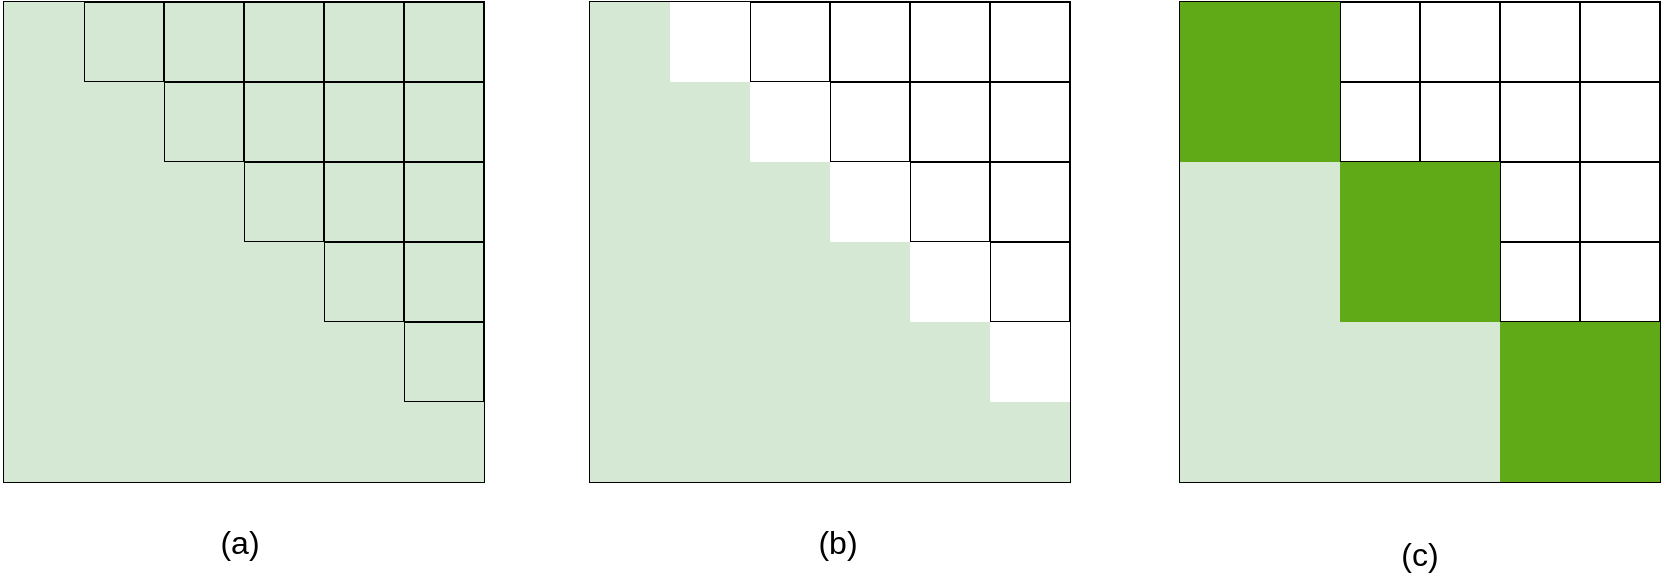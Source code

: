 <mxfile version="13.9.9" type="github">
  <diagram id="-t5gSUGXyMBBV60mOKTL" name="Page-1">
    <mxGraphModel dx="946" dy="557" grid="0" gridSize="10" guides="1" tooltips="1" connect="1" arrows="1" fold="1" page="0" pageScale="1" pageWidth="827" pageHeight="1169" math="0" shadow="0">
      <root>
        <mxCell id="0" />
        <mxCell id="1" parent="0" />
        <mxCell id="J4JmWMsf1rsz2gFimmaW-352" value="" style="shape=table;html=1;whiteSpace=wrap;startSize=0;container=1;collapsible=0;childLayout=tableLayout;perimeterSpacing=3;" parent="1" vertex="1">
          <mxGeometry x="719" y="38" width="240" height="240" as="geometry" />
        </mxCell>
        <mxCell id="J4JmWMsf1rsz2gFimmaW-353" value="" style="shape=partialRectangle;html=1;whiteSpace=wrap;collapsible=0;dropTarget=0;pointerEvents=0;fillColor=none;top=0;left=0;bottom=0;right=0;points=[[0,0.5],[1,0.5]];portConstraint=eastwest;perimeterSpacing=3;" parent="J4JmWMsf1rsz2gFimmaW-352" vertex="1">
          <mxGeometry width="240" height="40" as="geometry" />
        </mxCell>
        <mxCell id="J4JmWMsf1rsz2gFimmaW-354" value="" style="shape=partialRectangle;html=1;whiteSpace=wrap;connectable=0;overflow=hidden;fillColor=#60a917;top=0;left=0;bottom=0;right=0;strokeWidth=1;perimeterSpacing=3;labelBackgroundColor=#ffffff;fontColor=#ffffff;" parent="J4JmWMsf1rsz2gFimmaW-353" vertex="1">
          <mxGeometry width="40" height="40" as="geometry" />
        </mxCell>
        <mxCell id="J4JmWMsf1rsz2gFimmaW-355" value="" style="shape=partialRectangle;html=1;whiteSpace=wrap;connectable=0;overflow=hidden;fillColor=#60a917;top=0;left=0;bottom=0;right=0;strokeWidth=1;perimeterSpacing=3;labelBackgroundColor=#ffffff;fontColor=#ffffff;" parent="J4JmWMsf1rsz2gFimmaW-353" vertex="1">
          <mxGeometry x="40" width="40" height="40" as="geometry" />
        </mxCell>
        <mxCell id="J4JmWMsf1rsz2gFimmaW-356" value="" style="shape=partialRectangle;html=1;whiteSpace=wrap;connectable=0;overflow=hidden;fillColor=none;top=0;left=0;bottom=0;right=0;perimeterSpacing=3;" parent="J4JmWMsf1rsz2gFimmaW-353" vertex="1">
          <mxGeometry x="80" width="40" height="40" as="geometry" />
        </mxCell>
        <mxCell id="J4JmWMsf1rsz2gFimmaW-357" value="" style="shape=partialRectangle;html=1;whiteSpace=wrap;connectable=0;overflow=hidden;fillColor=none;top=0;left=0;bottom=0;right=0;perimeterSpacing=3;" parent="J4JmWMsf1rsz2gFimmaW-353" vertex="1">
          <mxGeometry x="120" width="40" height="40" as="geometry" />
        </mxCell>
        <mxCell id="J4JmWMsf1rsz2gFimmaW-358" value="" style="shape=partialRectangle;html=1;whiteSpace=wrap;connectable=0;overflow=hidden;fillColor=none;top=0;left=0;bottom=0;right=0;perimeterSpacing=3;" parent="J4JmWMsf1rsz2gFimmaW-353" vertex="1">
          <mxGeometry x="160" width="40" height="40" as="geometry" />
        </mxCell>
        <mxCell id="J4JmWMsf1rsz2gFimmaW-359" value="" style="shape=partialRectangle;html=1;whiteSpace=wrap;connectable=0;overflow=hidden;fillColor=none;top=0;left=0;bottom=0;right=0;perimeterSpacing=3;" parent="J4JmWMsf1rsz2gFimmaW-353" vertex="1">
          <mxGeometry x="200" width="40" height="40" as="geometry" />
        </mxCell>
        <mxCell id="J4JmWMsf1rsz2gFimmaW-360" value="" style="shape=partialRectangle;html=1;whiteSpace=wrap;collapsible=0;dropTarget=0;pointerEvents=0;fillColor=none;top=0;left=0;bottom=0;right=0;points=[[0,0.5],[1,0.5]];portConstraint=eastwest;perimeterSpacing=3;" parent="J4JmWMsf1rsz2gFimmaW-352" vertex="1">
          <mxGeometry y="40" width="240" height="40" as="geometry" />
        </mxCell>
        <mxCell id="J4JmWMsf1rsz2gFimmaW-361" value="" style="shape=partialRectangle;html=1;whiteSpace=wrap;connectable=0;overflow=hidden;fillColor=#60a917;top=0;left=0;bottom=0;right=0;strokeWidth=1;perimeterSpacing=3;labelBackgroundColor=#ffffff;fontColor=#ffffff;" parent="J4JmWMsf1rsz2gFimmaW-360" vertex="1">
          <mxGeometry width="40" height="40" as="geometry" />
        </mxCell>
        <mxCell id="J4JmWMsf1rsz2gFimmaW-362" value="" style="shape=partialRectangle;html=1;whiteSpace=wrap;connectable=0;overflow=hidden;fillColor=#60a917;top=0;left=0;bottom=0;right=0;strokeWidth=1;perimeterSpacing=3;labelBackgroundColor=#ffffff;fontColor=#ffffff;" parent="J4JmWMsf1rsz2gFimmaW-360" vertex="1">
          <mxGeometry x="40" width="40" height="40" as="geometry" />
        </mxCell>
        <mxCell id="J4JmWMsf1rsz2gFimmaW-363" value="" style="shape=partialRectangle;html=1;whiteSpace=wrap;connectable=0;overflow=hidden;fillColor=none;top=0;left=0;bottom=0;right=0;perimeterSpacing=3;" parent="J4JmWMsf1rsz2gFimmaW-360" vertex="1">
          <mxGeometry x="80" width="40" height="40" as="geometry" />
        </mxCell>
        <mxCell id="J4JmWMsf1rsz2gFimmaW-364" value="" style="shape=partialRectangle;html=1;whiteSpace=wrap;connectable=0;overflow=hidden;fillColor=none;top=0;left=0;bottom=0;right=0;perimeterSpacing=3;" parent="J4JmWMsf1rsz2gFimmaW-360" vertex="1">
          <mxGeometry x="120" width="40" height="40" as="geometry" />
        </mxCell>
        <mxCell id="J4JmWMsf1rsz2gFimmaW-365" value="" style="shape=partialRectangle;html=1;whiteSpace=wrap;connectable=0;overflow=hidden;fillColor=none;top=0;left=0;bottom=0;right=0;perimeterSpacing=3;" parent="J4JmWMsf1rsz2gFimmaW-360" vertex="1">
          <mxGeometry x="160" width="40" height="40" as="geometry" />
        </mxCell>
        <mxCell id="J4JmWMsf1rsz2gFimmaW-366" value="" style="shape=partialRectangle;html=1;whiteSpace=wrap;connectable=0;overflow=hidden;fillColor=none;top=0;left=0;bottom=0;right=0;perimeterSpacing=3;" parent="J4JmWMsf1rsz2gFimmaW-360" vertex="1">
          <mxGeometry x="200" width="40" height="40" as="geometry" />
        </mxCell>
        <mxCell id="J4JmWMsf1rsz2gFimmaW-367" value="" style="shape=partialRectangle;html=1;whiteSpace=wrap;collapsible=0;dropTarget=0;pointerEvents=0;fillColor=none;top=0;left=0;bottom=0;right=0;points=[[0,0.5],[1,0.5]];portConstraint=eastwest;perimeterSpacing=3;" parent="J4JmWMsf1rsz2gFimmaW-352" vertex="1">
          <mxGeometry y="80" width="240" height="40" as="geometry" />
        </mxCell>
        <mxCell id="J4JmWMsf1rsz2gFimmaW-368" value="" style="shape=partialRectangle;html=1;whiteSpace=wrap;connectable=0;overflow=hidden;fillColor=#d5e8d4;top=0;left=0;bottom=0;right=0;perimeterSpacing=3;" parent="J4JmWMsf1rsz2gFimmaW-367" vertex="1">
          <mxGeometry width="40" height="40" as="geometry" />
        </mxCell>
        <mxCell id="J4JmWMsf1rsz2gFimmaW-369" value="" style="shape=partialRectangle;html=1;whiteSpace=wrap;connectable=0;overflow=hidden;fillColor=#d5e8d4;top=0;left=0;bottom=0;right=0;perimeterSpacing=3;" parent="J4JmWMsf1rsz2gFimmaW-367" vertex="1">
          <mxGeometry x="40" width="40" height="40" as="geometry" />
        </mxCell>
        <mxCell id="J4JmWMsf1rsz2gFimmaW-370" value="" style="shape=partialRectangle;html=1;whiteSpace=wrap;connectable=0;overflow=hidden;fillColor=#60a917;top=0;left=0;bottom=0;right=0;fontColor=#ffffff;perimeterSpacing=3;" parent="J4JmWMsf1rsz2gFimmaW-367" vertex="1">
          <mxGeometry x="80" width="40" height="40" as="geometry" />
        </mxCell>
        <mxCell id="J4JmWMsf1rsz2gFimmaW-371" value="" style="shape=partialRectangle;html=1;whiteSpace=wrap;connectable=0;overflow=hidden;fillColor=#60a917;top=0;left=0;bottom=0;right=0;fontColor=#ffffff;perimeterSpacing=3;" parent="J4JmWMsf1rsz2gFimmaW-367" vertex="1">
          <mxGeometry x="120" width="40" height="40" as="geometry" />
        </mxCell>
        <mxCell id="J4JmWMsf1rsz2gFimmaW-372" value="" style="shape=partialRectangle;html=1;whiteSpace=wrap;connectable=0;overflow=hidden;fillColor=none;top=0;left=0;bottom=0;right=0;perimeterSpacing=3;" parent="J4JmWMsf1rsz2gFimmaW-367" vertex="1">
          <mxGeometry x="160" width="40" height="40" as="geometry" />
        </mxCell>
        <mxCell id="J4JmWMsf1rsz2gFimmaW-373" value="" style="shape=partialRectangle;html=1;whiteSpace=wrap;connectable=0;overflow=hidden;fillColor=none;top=0;left=0;bottom=0;right=0;perimeterSpacing=3;" parent="J4JmWMsf1rsz2gFimmaW-367" vertex="1">
          <mxGeometry x="200" width="40" height="40" as="geometry" />
        </mxCell>
        <mxCell id="J4JmWMsf1rsz2gFimmaW-374" value="" style="shape=partialRectangle;html=1;whiteSpace=wrap;collapsible=0;dropTarget=0;pointerEvents=0;fillColor=none;top=0;left=0;bottom=0;right=0;points=[[0,0.5],[1,0.5]];portConstraint=eastwest;perimeterSpacing=3;" parent="J4JmWMsf1rsz2gFimmaW-352" vertex="1">
          <mxGeometry y="120" width="240" height="40" as="geometry" />
        </mxCell>
        <mxCell id="J4JmWMsf1rsz2gFimmaW-375" value="" style="shape=partialRectangle;html=1;whiteSpace=wrap;connectable=0;overflow=hidden;fillColor=#d5e8d4;top=0;left=0;bottom=0;right=0;perimeterSpacing=3;" parent="J4JmWMsf1rsz2gFimmaW-374" vertex="1">
          <mxGeometry width="40" height="40" as="geometry" />
        </mxCell>
        <mxCell id="J4JmWMsf1rsz2gFimmaW-376" value="" style="shape=partialRectangle;html=1;whiteSpace=wrap;connectable=0;overflow=hidden;fillColor=#d5e8d4;top=0;left=0;bottom=0;right=0;perimeterSpacing=3;" parent="J4JmWMsf1rsz2gFimmaW-374" vertex="1">
          <mxGeometry x="40" width="40" height="40" as="geometry" />
        </mxCell>
        <mxCell id="J4JmWMsf1rsz2gFimmaW-377" value="" style="shape=partialRectangle;html=1;whiteSpace=wrap;connectable=0;overflow=hidden;fillColor=#60a917;top=0;left=0;bottom=0;right=0;fontColor=#ffffff;perimeterSpacing=3;" parent="J4JmWMsf1rsz2gFimmaW-374" vertex="1">
          <mxGeometry x="80" width="40" height="40" as="geometry" />
        </mxCell>
        <mxCell id="J4JmWMsf1rsz2gFimmaW-378" value="" style="shape=partialRectangle;html=1;whiteSpace=wrap;connectable=0;overflow=hidden;fillColor=#60a917;top=0;left=0;bottom=0;right=0;fontColor=#ffffff;perimeterSpacing=3;" parent="J4JmWMsf1rsz2gFimmaW-374" vertex="1">
          <mxGeometry x="120" width="40" height="40" as="geometry" />
        </mxCell>
        <mxCell id="J4JmWMsf1rsz2gFimmaW-379" value="" style="shape=partialRectangle;html=1;whiteSpace=wrap;connectable=0;overflow=hidden;fillColor=none;top=0;left=0;bottom=0;right=0;perimeterSpacing=3;" parent="J4JmWMsf1rsz2gFimmaW-374" vertex="1">
          <mxGeometry x="160" width="40" height="40" as="geometry" />
        </mxCell>
        <mxCell id="J4JmWMsf1rsz2gFimmaW-380" value="" style="shape=partialRectangle;html=1;whiteSpace=wrap;connectable=0;overflow=hidden;fillColor=none;top=0;left=0;bottom=0;right=0;perimeterSpacing=3;" parent="J4JmWMsf1rsz2gFimmaW-374" vertex="1">
          <mxGeometry x="200" width="40" height="40" as="geometry" />
        </mxCell>
        <mxCell id="J4JmWMsf1rsz2gFimmaW-381" value="" style="shape=partialRectangle;html=1;whiteSpace=wrap;collapsible=0;dropTarget=0;pointerEvents=0;fillColor=none;top=0;left=0;bottom=0;right=0;points=[[0,0.5],[1,0.5]];portConstraint=eastwest;perimeterSpacing=3;" parent="J4JmWMsf1rsz2gFimmaW-352" vertex="1">
          <mxGeometry y="160" width="240" height="40" as="geometry" />
        </mxCell>
        <mxCell id="J4JmWMsf1rsz2gFimmaW-382" value="" style="shape=partialRectangle;html=1;whiteSpace=wrap;connectable=0;overflow=hidden;fillColor=#d5e8d4;top=0;left=0;bottom=0;right=0;perimeterSpacing=3;" parent="J4JmWMsf1rsz2gFimmaW-381" vertex="1">
          <mxGeometry width="40" height="40" as="geometry" />
        </mxCell>
        <mxCell id="J4JmWMsf1rsz2gFimmaW-383" value="" style="shape=partialRectangle;html=1;whiteSpace=wrap;connectable=0;overflow=hidden;fillColor=#d5e8d4;top=0;left=0;bottom=0;right=0;perimeterSpacing=3;" parent="J4JmWMsf1rsz2gFimmaW-381" vertex="1">
          <mxGeometry x="40" width="40" height="40" as="geometry" />
        </mxCell>
        <mxCell id="J4JmWMsf1rsz2gFimmaW-384" value="" style="shape=partialRectangle;html=1;whiteSpace=wrap;connectable=0;overflow=hidden;fillColor=#d5e8d4;top=0;left=0;bottom=0;right=0;perimeterSpacing=3;" parent="J4JmWMsf1rsz2gFimmaW-381" vertex="1">
          <mxGeometry x="80" width="40" height="40" as="geometry" />
        </mxCell>
        <mxCell id="J4JmWMsf1rsz2gFimmaW-385" value="" style="shape=partialRectangle;html=1;whiteSpace=wrap;connectable=0;overflow=hidden;fillColor=#d5e8d4;top=0;left=0;bottom=0;right=0;perimeterSpacing=3;" parent="J4JmWMsf1rsz2gFimmaW-381" vertex="1">
          <mxGeometry x="120" width="40" height="40" as="geometry" />
        </mxCell>
        <mxCell id="J4JmWMsf1rsz2gFimmaW-386" value="" style="shape=partialRectangle;html=1;whiteSpace=wrap;connectable=0;overflow=hidden;fillColor=#60a917;top=0;left=0;bottom=0;right=0;fontColor=#ffffff;perimeterSpacing=3;" parent="J4JmWMsf1rsz2gFimmaW-381" vertex="1">
          <mxGeometry x="160" width="40" height="40" as="geometry" />
        </mxCell>
        <mxCell id="J4JmWMsf1rsz2gFimmaW-387" value="" style="shape=partialRectangle;html=1;whiteSpace=wrap;connectable=0;overflow=hidden;fillColor=#60a917;top=0;left=0;bottom=0;right=0;fontColor=#ffffff;perimeterSpacing=3;" parent="J4JmWMsf1rsz2gFimmaW-381" vertex="1">
          <mxGeometry x="200" width="40" height="40" as="geometry" />
        </mxCell>
        <mxCell id="J4JmWMsf1rsz2gFimmaW-388" value="" style="shape=partialRectangle;html=1;whiteSpace=wrap;collapsible=0;dropTarget=0;pointerEvents=0;fillColor=none;top=0;left=0;bottom=0;right=0;points=[[0,0.5],[1,0.5]];portConstraint=eastwest;perimeterSpacing=3;" parent="J4JmWMsf1rsz2gFimmaW-352" vertex="1">
          <mxGeometry y="200" width="240" height="40" as="geometry" />
        </mxCell>
        <mxCell id="J4JmWMsf1rsz2gFimmaW-389" value="" style="shape=partialRectangle;html=1;whiteSpace=wrap;connectable=0;overflow=hidden;fillColor=#d5e8d4;top=0;left=0;bottom=0;right=0;perimeterSpacing=3;" parent="J4JmWMsf1rsz2gFimmaW-388" vertex="1">
          <mxGeometry width="40" height="40" as="geometry" />
        </mxCell>
        <mxCell id="J4JmWMsf1rsz2gFimmaW-390" value="" style="shape=partialRectangle;html=1;whiteSpace=wrap;connectable=0;overflow=hidden;fillColor=#d5e8d4;top=0;left=0;bottom=0;right=0;perimeterSpacing=3;" parent="J4JmWMsf1rsz2gFimmaW-388" vertex="1">
          <mxGeometry x="40" width="40" height="40" as="geometry" />
        </mxCell>
        <mxCell id="J4JmWMsf1rsz2gFimmaW-391" value="" style="shape=partialRectangle;html=1;whiteSpace=wrap;connectable=0;overflow=hidden;fillColor=#d5e8d4;top=0;left=0;bottom=0;right=0;perimeterSpacing=3;" parent="J4JmWMsf1rsz2gFimmaW-388" vertex="1">
          <mxGeometry x="80" width="40" height="40" as="geometry" />
        </mxCell>
        <mxCell id="J4JmWMsf1rsz2gFimmaW-392" value="" style="shape=partialRectangle;html=1;whiteSpace=wrap;connectable=0;overflow=hidden;fillColor=#d5e8d4;top=0;left=0;bottom=0;right=0;perimeterSpacing=3;" parent="J4JmWMsf1rsz2gFimmaW-388" vertex="1">
          <mxGeometry x="120" width="40" height="40" as="geometry" />
        </mxCell>
        <mxCell id="J4JmWMsf1rsz2gFimmaW-393" value="" style="shape=partialRectangle;html=1;whiteSpace=wrap;connectable=0;overflow=hidden;fillColor=#60a917;top=0;left=0;bottom=0;right=0;fontColor=#ffffff;perimeterSpacing=3;" parent="J4JmWMsf1rsz2gFimmaW-388" vertex="1">
          <mxGeometry x="160" width="40" height="40" as="geometry" />
        </mxCell>
        <mxCell id="J4JmWMsf1rsz2gFimmaW-394" value="" style="shape=partialRectangle;html=1;whiteSpace=wrap;connectable=0;overflow=hidden;fillColor=#60a917;top=0;left=0;bottom=0;right=0;fontColor=#ffffff;perimeterSpacing=3;" parent="J4JmWMsf1rsz2gFimmaW-388" vertex="1">
          <mxGeometry x="200" width="40" height="40" as="geometry" />
        </mxCell>
        <mxCell id="J4JmWMsf1rsz2gFimmaW-395" value="(c)" style="text;html=1;fillColor=none;align=center;verticalAlign=middle;whiteSpace=wrap;rounded=0;fontSize=16;perimeterSpacing=3;strokeColor=#FFFFFF;" parent="1" vertex="1">
          <mxGeometry x="721" y="304" width="236" height="20" as="geometry" />
        </mxCell>
        <mxCell id="J4JmWMsf1rsz2gFimmaW-1" value="" style="shape=table;html=1;whiteSpace=wrap;startSize=0;container=1;collapsible=0;childLayout=tableLayout;fillColor=#d5e8d4;perimeterSpacing=3;" parent="1" vertex="1">
          <mxGeometry x="131" y="38" width="240" height="240" as="geometry" />
        </mxCell>
        <mxCell id="J4JmWMsf1rsz2gFimmaW-2" value="" style="shape=partialRectangle;html=1;whiteSpace=wrap;collapsible=0;dropTarget=0;pointerEvents=0;fillColor=none;top=0;left=0;bottom=0;right=0;points=[[0,0.5],[1,0.5]];portConstraint=eastwest;perimeterSpacing=3;" parent="J4JmWMsf1rsz2gFimmaW-1" vertex="1">
          <mxGeometry width="240" height="40" as="geometry" />
        </mxCell>
        <mxCell id="J4JmWMsf1rsz2gFimmaW-3" value="" style="shape=partialRectangle;html=1;whiteSpace=wrap;connectable=0;overflow=hidden;fillColor=#d5e8d4;top=0;left=0;bottom=0;right=0;perimeterSpacing=3;" parent="J4JmWMsf1rsz2gFimmaW-2" vertex="1">
          <mxGeometry width="40" height="40" as="geometry" />
        </mxCell>
        <mxCell id="J4JmWMsf1rsz2gFimmaW-4" value="" style="shape=partialRectangle;html=1;whiteSpace=wrap;connectable=0;overflow=hidden;fillColor=none;top=0;left=0;bottom=0;right=0;perimeterSpacing=3;" parent="J4JmWMsf1rsz2gFimmaW-2" vertex="1">
          <mxGeometry x="40" width="40" height="40" as="geometry" />
        </mxCell>
        <mxCell id="J4JmWMsf1rsz2gFimmaW-5" value="" style="shape=partialRectangle;html=1;whiteSpace=wrap;connectable=0;overflow=hidden;fillColor=none;top=0;left=0;bottom=0;right=0;perimeterSpacing=3;" parent="J4JmWMsf1rsz2gFimmaW-2" vertex="1">
          <mxGeometry x="80" width="40" height="40" as="geometry" />
        </mxCell>
        <mxCell id="J4JmWMsf1rsz2gFimmaW-6" value="" style="shape=partialRectangle;html=1;whiteSpace=wrap;connectable=0;overflow=hidden;fillColor=none;top=0;left=0;bottom=0;right=0;perimeterSpacing=3;" parent="J4JmWMsf1rsz2gFimmaW-2" vertex="1">
          <mxGeometry x="120" width="40" height="40" as="geometry" />
        </mxCell>
        <mxCell id="J4JmWMsf1rsz2gFimmaW-7" value="" style="shape=partialRectangle;html=1;whiteSpace=wrap;connectable=0;overflow=hidden;fillColor=none;top=0;left=0;bottom=0;right=0;perimeterSpacing=3;" parent="J4JmWMsf1rsz2gFimmaW-2" vertex="1">
          <mxGeometry x="160" width="40" height="40" as="geometry" />
        </mxCell>
        <mxCell id="J4JmWMsf1rsz2gFimmaW-8" value="" style="shape=partialRectangle;html=1;whiteSpace=wrap;connectable=0;overflow=hidden;fillColor=none;top=0;left=0;bottom=0;right=0;perimeterSpacing=3;" parent="J4JmWMsf1rsz2gFimmaW-2" vertex="1">
          <mxGeometry x="200" width="40" height="40" as="geometry" />
        </mxCell>
        <mxCell id="J4JmWMsf1rsz2gFimmaW-9" value="" style="shape=partialRectangle;html=1;whiteSpace=wrap;collapsible=0;dropTarget=0;pointerEvents=0;fillColor=none;top=0;left=0;bottom=0;right=0;points=[[0,0.5],[1,0.5]];portConstraint=eastwest;perimeterSpacing=3;" parent="J4JmWMsf1rsz2gFimmaW-1" vertex="1">
          <mxGeometry y="40" width="240" height="40" as="geometry" />
        </mxCell>
        <mxCell id="J4JmWMsf1rsz2gFimmaW-10" value="" style="shape=partialRectangle;html=1;whiteSpace=wrap;connectable=0;overflow=hidden;fillColor=#d5e8d4;top=0;left=0;bottom=0;right=0;strokeWidth=3;perimeterSpacing=3;" parent="J4JmWMsf1rsz2gFimmaW-9" vertex="1">
          <mxGeometry width="40" height="40" as="geometry" />
        </mxCell>
        <mxCell id="J4JmWMsf1rsz2gFimmaW-11" value="" style="shape=partialRectangle;html=1;whiteSpace=wrap;connectable=0;overflow=hidden;fillColor=#d5e8d4;top=0;left=0;bottom=0;right=0;strokeWidth=3;perimeterSpacing=3;" parent="J4JmWMsf1rsz2gFimmaW-9" vertex="1">
          <mxGeometry x="40" width="40" height="40" as="geometry" />
        </mxCell>
        <mxCell id="J4JmWMsf1rsz2gFimmaW-12" value="" style="shape=partialRectangle;html=1;whiteSpace=wrap;connectable=0;overflow=hidden;fillColor=none;top=0;left=0;bottom=0;right=0;perimeterSpacing=3;" parent="J4JmWMsf1rsz2gFimmaW-9" vertex="1">
          <mxGeometry x="80" width="40" height="40" as="geometry" />
        </mxCell>
        <mxCell id="J4JmWMsf1rsz2gFimmaW-13" value="" style="shape=partialRectangle;html=1;whiteSpace=wrap;connectable=0;overflow=hidden;fillColor=none;top=0;left=0;bottom=0;right=0;perimeterSpacing=3;" parent="J4JmWMsf1rsz2gFimmaW-9" vertex="1">
          <mxGeometry x="120" width="40" height="40" as="geometry" />
        </mxCell>
        <mxCell id="J4JmWMsf1rsz2gFimmaW-14" value="" style="shape=partialRectangle;html=1;whiteSpace=wrap;connectable=0;overflow=hidden;fillColor=none;top=0;left=0;bottom=0;right=0;perimeterSpacing=3;" parent="J4JmWMsf1rsz2gFimmaW-9" vertex="1">
          <mxGeometry x="160" width="40" height="40" as="geometry" />
        </mxCell>
        <mxCell id="J4JmWMsf1rsz2gFimmaW-15" value="" style="shape=partialRectangle;html=1;whiteSpace=wrap;connectable=0;overflow=hidden;fillColor=none;top=0;left=0;bottom=0;right=0;perimeterSpacing=3;" parent="J4JmWMsf1rsz2gFimmaW-9" vertex="1">
          <mxGeometry x="200" width="40" height="40" as="geometry" />
        </mxCell>
        <mxCell id="J4JmWMsf1rsz2gFimmaW-16" value="" style="shape=partialRectangle;html=1;whiteSpace=wrap;collapsible=0;dropTarget=0;pointerEvents=0;fillColor=none;top=0;left=0;bottom=0;right=0;points=[[0,0.5],[1,0.5]];portConstraint=eastwest;perimeterSpacing=3;" parent="J4JmWMsf1rsz2gFimmaW-1" vertex="1">
          <mxGeometry y="80" width="240" height="40" as="geometry" />
        </mxCell>
        <mxCell id="J4JmWMsf1rsz2gFimmaW-17" value="" style="shape=partialRectangle;html=1;whiteSpace=wrap;connectable=0;overflow=hidden;fillColor=#d5e8d4;top=0;left=0;bottom=0;right=0;strokeWidth=3;perimeterSpacing=3;" parent="J4JmWMsf1rsz2gFimmaW-16" vertex="1">
          <mxGeometry width="40" height="40" as="geometry" />
        </mxCell>
        <mxCell id="J4JmWMsf1rsz2gFimmaW-18" value="" style="shape=partialRectangle;html=1;whiteSpace=wrap;connectable=0;overflow=hidden;fillColor=#d5e8d4;top=0;left=0;bottom=0;right=0;strokeWidth=3;perimeterSpacing=3;" parent="J4JmWMsf1rsz2gFimmaW-16" vertex="1">
          <mxGeometry x="40" width="40" height="40" as="geometry" />
        </mxCell>
        <mxCell id="J4JmWMsf1rsz2gFimmaW-19" value="" style="shape=partialRectangle;html=1;whiteSpace=wrap;connectable=0;overflow=hidden;fillColor=#d5e8d4;top=0;left=0;bottom=0;right=0;strokeWidth=3;perimeterSpacing=3;" parent="J4JmWMsf1rsz2gFimmaW-16" vertex="1">
          <mxGeometry x="80" width="40" height="40" as="geometry" />
        </mxCell>
        <mxCell id="J4JmWMsf1rsz2gFimmaW-20" value="" style="shape=partialRectangle;html=1;whiteSpace=wrap;connectable=0;overflow=hidden;fillColor=none;top=0;left=0;bottom=0;right=0;perimeterSpacing=3;" parent="J4JmWMsf1rsz2gFimmaW-16" vertex="1">
          <mxGeometry x="120" width="40" height="40" as="geometry" />
        </mxCell>
        <mxCell id="J4JmWMsf1rsz2gFimmaW-21" value="" style="shape=partialRectangle;html=1;whiteSpace=wrap;connectable=0;overflow=hidden;fillColor=none;top=0;left=0;bottom=0;right=0;perimeterSpacing=3;" parent="J4JmWMsf1rsz2gFimmaW-16" vertex="1">
          <mxGeometry x="160" width="40" height="40" as="geometry" />
        </mxCell>
        <mxCell id="J4JmWMsf1rsz2gFimmaW-22" value="" style="shape=partialRectangle;html=1;whiteSpace=wrap;connectable=0;overflow=hidden;fillColor=none;top=0;left=0;bottom=0;right=0;perimeterSpacing=3;" parent="J4JmWMsf1rsz2gFimmaW-16" vertex="1">
          <mxGeometry x="200" width="40" height="40" as="geometry" />
        </mxCell>
        <mxCell id="J4JmWMsf1rsz2gFimmaW-23" value="" style="shape=partialRectangle;html=1;whiteSpace=wrap;collapsible=0;dropTarget=0;pointerEvents=0;fillColor=none;top=0;left=0;bottom=0;right=0;points=[[0,0.5],[1,0.5]];portConstraint=eastwest;perimeterSpacing=3;" parent="J4JmWMsf1rsz2gFimmaW-1" vertex="1">
          <mxGeometry y="120" width="240" height="40" as="geometry" />
        </mxCell>
        <mxCell id="J4JmWMsf1rsz2gFimmaW-24" value="" style="shape=partialRectangle;html=1;whiteSpace=wrap;connectable=0;overflow=hidden;fillColor=#d5e8d4;top=0;left=0;bottom=0;right=0;strokeWidth=3;perimeterSpacing=3;" parent="J4JmWMsf1rsz2gFimmaW-23" vertex="1">
          <mxGeometry width="40" height="40" as="geometry" />
        </mxCell>
        <mxCell id="J4JmWMsf1rsz2gFimmaW-25" value="" style="shape=partialRectangle;html=1;whiteSpace=wrap;connectable=0;overflow=hidden;fillColor=#d5e8d4;top=0;left=0;bottom=0;right=0;strokeWidth=3;perimeterSpacing=3;" parent="J4JmWMsf1rsz2gFimmaW-23" vertex="1">
          <mxGeometry x="40" width="40" height="40" as="geometry" />
        </mxCell>
        <mxCell id="J4JmWMsf1rsz2gFimmaW-26" value="" style="shape=partialRectangle;html=1;whiteSpace=wrap;connectable=0;overflow=hidden;fillColor=#d5e8d4;top=0;left=0;bottom=0;right=0;strokeWidth=3;perimeterSpacing=3;" parent="J4JmWMsf1rsz2gFimmaW-23" vertex="1">
          <mxGeometry x="80" width="40" height="40" as="geometry" />
        </mxCell>
        <mxCell id="J4JmWMsf1rsz2gFimmaW-27" value="" style="shape=partialRectangle;html=1;whiteSpace=wrap;connectable=0;overflow=hidden;fillColor=#d5e8d4;top=0;left=0;bottom=0;right=0;strokeWidth=3;perimeterSpacing=3;" parent="J4JmWMsf1rsz2gFimmaW-23" vertex="1">
          <mxGeometry x="120" width="40" height="40" as="geometry" />
        </mxCell>
        <mxCell id="J4JmWMsf1rsz2gFimmaW-28" value="" style="shape=partialRectangle;html=1;whiteSpace=wrap;connectable=0;overflow=hidden;fillColor=none;top=0;left=0;bottom=0;right=0;strokeWidth=3;perimeterSpacing=3;" parent="J4JmWMsf1rsz2gFimmaW-23" vertex="1">
          <mxGeometry x="160" width="40" height="40" as="geometry" />
        </mxCell>
        <mxCell id="J4JmWMsf1rsz2gFimmaW-29" value="" style="shape=partialRectangle;html=1;whiteSpace=wrap;connectable=0;overflow=hidden;fillColor=none;top=0;left=0;bottom=0;right=0;strokeWidth=3;perimeterSpacing=3;" parent="J4JmWMsf1rsz2gFimmaW-23" vertex="1">
          <mxGeometry x="200" width="40" height="40" as="geometry" />
        </mxCell>
        <mxCell id="J4JmWMsf1rsz2gFimmaW-30" value="" style="shape=partialRectangle;html=1;whiteSpace=wrap;collapsible=0;dropTarget=0;pointerEvents=0;fillColor=none;top=0;left=0;bottom=0;right=0;points=[[0,0.5],[1,0.5]];portConstraint=eastwest;perimeterSpacing=3;" parent="J4JmWMsf1rsz2gFimmaW-1" vertex="1">
          <mxGeometry y="160" width="240" height="40" as="geometry" />
        </mxCell>
        <mxCell id="J4JmWMsf1rsz2gFimmaW-31" value="" style="shape=partialRectangle;html=1;whiteSpace=wrap;connectable=0;overflow=hidden;fillColor=#d5e8d4;top=0;left=0;bottom=0;right=0;strokeWidth=3;perimeterSpacing=3;" parent="J4JmWMsf1rsz2gFimmaW-30" vertex="1">
          <mxGeometry width="40" height="40" as="geometry" />
        </mxCell>
        <mxCell id="J4JmWMsf1rsz2gFimmaW-32" value="" style="shape=partialRectangle;html=1;whiteSpace=wrap;connectable=0;overflow=hidden;fillColor=#d5e8d4;top=0;left=0;bottom=0;right=0;strokeWidth=3;perimeterSpacing=3;" parent="J4JmWMsf1rsz2gFimmaW-30" vertex="1">
          <mxGeometry x="40" width="40" height="40" as="geometry" />
        </mxCell>
        <mxCell id="J4JmWMsf1rsz2gFimmaW-33" value="" style="shape=partialRectangle;html=1;whiteSpace=wrap;connectable=0;overflow=hidden;fillColor=#d5e8d4;top=0;left=0;bottom=0;right=0;strokeWidth=3;perimeterSpacing=3;" parent="J4JmWMsf1rsz2gFimmaW-30" vertex="1">
          <mxGeometry x="80" width="40" height="40" as="geometry" />
        </mxCell>
        <mxCell id="J4JmWMsf1rsz2gFimmaW-34" value="" style="shape=partialRectangle;html=1;whiteSpace=wrap;connectable=0;overflow=hidden;fillColor=#d5e8d4;top=0;left=0;bottom=0;right=0;strokeWidth=3;perimeterSpacing=3;" parent="J4JmWMsf1rsz2gFimmaW-30" vertex="1">
          <mxGeometry x="120" width="40" height="40" as="geometry" />
        </mxCell>
        <mxCell id="J4JmWMsf1rsz2gFimmaW-35" value="" style="shape=partialRectangle;html=1;whiteSpace=wrap;connectable=0;overflow=hidden;fillColor=#d5e8d4;top=0;left=0;bottom=0;right=0;strokeWidth=3;perimeterSpacing=3;" parent="J4JmWMsf1rsz2gFimmaW-30" vertex="1">
          <mxGeometry x="160" width="40" height="40" as="geometry" />
        </mxCell>
        <mxCell id="J4JmWMsf1rsz2gFimmaW-36" value="" style="shape=partialRectangle;html=1;whiteSpace=wrap;connectable=0;overflow=hidden;fillColor=none;top=0;left=0;bottom=0;right=0;strokeWidth=3;perimeterSpacing=3;" parent="J4JmWMsf1rsz2gFimmaW-30" vertex="1">
          <mxGeometry x="200" width="40" height="40" as="geometry" />
        </mxCell>
        <mxCell id="J4JmWMsf1rsz2gFimmaW-37" value="" style="shape=partialRectangle;html=1;whiteSpace=wrap;collapsible=0;dropTarget=0;pointerEvents=0;fillColor=none;top=0;left=0;bottom=0;right=0;points=[[0,0.5],[1,0.5]];portConstraint=eastwest;perimeterSpacing=3;" parent="J4JmWMsf1rsz2gFimmaW-1" vertex="1">
          <mxGeometry y="200" width="240" height="40" as="geometry" />
        </mxCell>
        <mxCell id="J4JmWMsf1rsz2gFimmaW-38" value="" style="shape=partialRectangle;html=1;whiteSpace=wrap;connectable=0;overflow=hidden;fillColor=#d5e8d4;top=0;left=0;bottom=0;right=0;strokeWidth=3;perimeterSpacing=3;" parent="J4JmWMsf1rsz2gFimmaW-37" vertex="1">
          <mxGeometry width="40" height="40" as="geometry" />
        </mxCell>
        <mxCell id="J4JmWMsf1rsz2gFimmaW-39" value="" style="shape=partialRectangle;html=1;whiteSpace=wrap;connectable=0;overflow=hidden;fillColor=#d5e8d4;top=0;left=0;bottom=0;right=0;strokeWidth=3;perimeterSpacing=3;" parent="J4JmWMsf1rsz2gFimmaW-37" vertex="1">
          <mxGeometry x="40" width="40" height="40" as="geometry" />
        </mxCell>
        <mxCell id="J4JmWMsf1rsz2gFimmaW-40" value="" style="shape=partialRectangle;html=1;whiteSpace=wrap;connectable=0;overflow=hidden;fillColor=#d5e8d4;top=0;left=0;bottom=0;right=0;strokeWidth=3;perimeterSpacing=3;" parent="J4JmWMsf1rsz2gFimmaW-37" vertex="1">
          <mxGeometry x="80" width="40" height="40" as="geometry" />
        </mxCell>
        <mxCell id="J4JmWMsf1rsz2gFimmaW-41" value="" style="shape=partialRectangle;html=1;whiteSpace=wrap;connectable=0;overflow=hidden;fillColor=#d5e8d4;top=0;left=0;bottom=0;right=0;strokeWidth=3;perimeterSpacing=3;" parent="J4JmWMsf1rsz2gFimmaW-37" vertex="1">
          <mxGeometry x="120" width="40" height="40" as="geometry" />
        </mxCell>
        <mxCell id="J4JmWMsf1rsz2gFimmaW-42" value="" style="shape=partialRectangle;html=1;whiteSpace=wrap;connectable=0;overflow=hidden;fillColor=#d5e8d4;top=0;left=0;bottom=0;right=0;strokeWidth=3;perimeterSpacing=3;" parent="J4JmWMsf1rsz2gFimmaW-37" vertex="1">
          <mxGeometry x="160" width="40" height="40" as="geometry" />
        </mxCell>
        <mxCell id="J4JmWMsf1rsz2gFimmaW-43" value="" style="shape=partialRectangle;html=1;whiteSpace=wrap;connectable=0;overflow=hidden;fillColor=#d5e8d4;top=0;left=0;bottom=0;right=0;strokeWidth=3;perimeterSpacing=3;" parent="J4JmWMsf1rsz2gFimmaW-37" vertex="1">
          <mxGeometry x="200" width="40" height="40" as="geometry" />
        </mxCell>
        <mxCell id="J4JmWMsf1rsz2gFimmaW-44" value="(a)" style="text;html=1;fillColor=none;align=center;verticalAlign=middle;whiteSpace=wrap;rounded=0;fontSize=16;perimeterSpacing=3;strokeColor=#FFFFFF;" parent="1" vertex="1">
          <mxGeometry x="131" y="298" width="236" height="20" as="geometry" />
        </mxCell>
        <mxCell id="J4JmWMsf1rsz2gFimmaW-45" value="" style="shape=table;html=1;whiteSpace=wrap;startSize=0;container=1;collapsible=0;childLayout=tableLayout;perimeterSpacing=3;" parent="1" vertex="1">
          <mxGeometry x="424" y="38" width="240" height="240" as="geometry" />
        </mxCell>
        <mxCell id="J4JmWMsf1rsz2gFimmaW-46" value="" style="shape=partialRectangle;html=1;whiteSpace=wrap;collapsible=0;dropTarget=0;pointerEvents=0;fillColor=none;top=0;left=0;bottom=0;right=0;points=[[0,0.5],[1,0.5]];portConstraint=eastwest;perimeterSpacing=3;" parent="J4JmWMsf1rsz2gFimmaW-45" vertex="1">
          <mxGeometry width="240" height="40" as="geometry" />
        </mxCell>
        <mxCell id="J4JmWMsf1rsz2gFimmaW-47" value="" style="shape=partialRectangle;html=1;whiteSpace=wrap;connectable=0;overflow=hidden;fillColor=#d5e8d4;top=0;left=0;bottom=0;right=0;perimeterSpacing=3;" parent="J4JmWMsf1rsz2gFimmaW-46" vertex="1">
          <mxGeometry width="40" height="40" as="geometry" />
        </mxCell>
        <mxCell id="J4JmWMsf1rsz2gFimmaW-48" value="" style="shape=partialRectangle;html=1;whiteSpace=wrap;connectable=0;overflow=hidden;top=0;left=0;bottom=0;right=0;perimeterSpacing=3;" parent="J4JmWMsf1rsz2gFimmaW-46" vertex="1">
          <mxGeometry x="40" width="40" height="40" as="geometry" />
        </mxCell>
        <mxCell id="J4JmWMsf1rsz2gFimmaW-49" value="" style="shape=partialRectangle;html=1;whiteSpace=wrap;connectable=0;overflow=hidden;fillColor=none;top=0;left=0;bottom=0;right=0;perimeterSpacing=3;" parent="J4JmWMsf1rsz2gFimmaW-46" vertex="1">
          <mxGeometry x="80" width="40" height="40" as="geometry" />
        </mxCell>
        <mxCell id="J4JmWMsf1rsz2gFimmaW-50" value="" style="shape=partialRectangle;html=1;whiteSpace=wrap;connectable=0;overflow=hidden;fillColor=none;top=0;left=0;bottom=0;right=0;perimeterSpacing=3;" parent="J4JmWMsf1rsz2gFimmaW-46" vertex="1">
          <mxGeometry x="120" width="40" height="40" as="geometry" />
        </mxCell>
        <mxCell id="J4JmWMsf1rsz2gFimmaW-51" value="" style="shape=partialRectangle;html=1;whiteSpace=wrap;connectable=0;overflow=hidden;fillColor=none;top=0;left=0;bottom=0;right=0;perimeterSpacing=3;" parent="J4JmWMsf1rsz2gFimmaW-46" vertex="1">
          <mxGeometry x="160" width="40" height="40" as="geometry" />
        </mxCell>
        <mxCell id="J4JmWMsf1rsz2gFimmaW-52" value="" style="shape=partialRectangle;html=1;whiteSpace=wrap;connectable=0;overflow=hidden;fillColor=none;top=0;left=0;bottom=0;right=0;perimeterSpacing=3;" parent="J4JmWMsf1rsz2gFimmaW-46" vertex="1">
          <mxGeometry x="200" width="40" height="40" as="geometry" />
        </mxCell>
        <mxCell id="J4JmWMsf1rsz2gFimmaW-53" value="" style="shape=partialRectangle;html=1;whiteSpace=wrap;collapsible=0;dropTarget=0;pointerEvents=0;fillColor=none;top=0;left=0;bottom=0;right=0;points=[[0,0.5],[1,0.5]];portConstraint=eastwest;perimeterSpacing=3;" parent="J4JmWMsf1rsz2gFimmaW-45" vertex="1">
          <mxGeometry y="40" width="240" height="40" as="geometry" />
        </mxCell>
        <mxCell id="J4JmWMsf1rsz2gFimmaW-54" value="" style="shape=partialRectangle;html=1;whiteSpace=wrap;connectable=0;overflow=hidden;fillColor=#d5e8d4;top=0;left=0;bottom=0;right=0;perimeterSpacing=3;" parent="J4JmWMsf1rsz2gFimmaW-53" vertex="1">
          <mxGeometry width="40" height="40" as="geometry" />
        </mxCell>
        <mxCell id="J4JmWMsf1rsz2gFimmaW-55" value="" style="shape=partialRectangle;html=1;whiteSpace=wrap;connectable=0;overflow=hidden;fillColor=#d5e8d4;top=0;left=0;bottom=0;right=0;perimeterSpacing=3;" parent="J4JmWMsf1rsz2gFimmaW-53" vertex="1">
          <mxGeometry x="40" width="40" height="40" as="geometry" />
        </mxCell>
        <mxCell id="J4JmWMsf1rsz2gFimmaW-56" value="" style="shape=partialRectangle;html=1;whiteSpace=wrap;connectable=0;overflow=hidden;top=0;left=0;bottom=0;right=0;perimeterSpacing=3;" parent="J4JmWMsf1rsz2gFimmaW-53" vertex="1">
          <mxGeometry x="80" width="40" height="40" as="geometry" />
        </mxCell>
        <mxCell id="J4JmWMsf1rsz2gFimmaW-57" value="" style="shape=partialRectangle;html=1;whiteSpace=wrap;connectable=0;overflow=hidden;fillColor=none;top=0;left=0;bottom=0;right=0;perimeterSpacing=3;" parent="J4JmWMsf1rsz2gFimmaW-53" vertex="1">
          <mxGeometry x="120" width="40" height="40" as="geometry" />
        </mxCell>
        <mxCell id="J4JmWMsf1rsz2gFimmaW-58" value="" style="shape=partialRectangle;html=1;whiteSpace=wrap;connectable=0;overflow=hidden;fillColor=none;top=0;left=0;bottom=0;right=0;perimeterSpacing=3;" parent="J4JmWMsf1rsz2gFimmaW-53" vertex="1">
          <mxGeometry x="160" width="40" height="40" as="geometry" />
        </mxCell>
        <mxCell id="J4JmWMsf1rsz2gFimmaW-59" value="" style="shape=partialRectangle;html=1;whiteSpace=wrap;connectable=0;overflow=hidden;fillColor=none;top=0;left=0;bottom=0;right=0;perimeterSpacing=3;" parent="J4JmWMsf1rsz2gFimmaW-53" vertex="1">
          <mxGeometry x="200" width="40" height="40" as="geometry" />
        </mxCell>
        <mxCell id="J4JmWMsf1rsz2gFimmaW-60" value="" style="shape=partialRectangle;html=1;whiteSpace=wrap;collapsible=0;dropTarget=0;pointerEvents=0;fillColor=none;top=0;left=0;bottom=0;right=0;points=[[0,0.5],[1,0.5]];portConstraint=eastwest;perimeterSpacing=3;" parent="J4JmWMsf1rsz2gFimmaW-45" vertex="1">
          <mxGeometry y="80" width="240" height="40" as="geometry" />
        </mxCell>
        <mxCell id="J4JmWMsf1rsz2gFimmaW-61" value="" style="shape=partialRectangle;html=1;whiteSpace=wrap;connectable=0;overflow=hidden;fillColor=#d5e8d4;top=0;left=0;bottom=0;right=0;perimeterSpacing=3;" parent="J4JmWMsf1rsz2gFimmaW-60" vertex="1">
          <mxGeometry width="40" height="40" as="geometry" />
        </mxCell>
        <mxCell id="J4JmWMsf1rsz2gFimmaW-62" value="" style="shape=partialRectangle;html=1;whiteSpace=wrap;connectable=0;overflow=hidden;fillColor=#d5e8d4;top=0;left=0;bottom=0;right=0;perimeterSpacing=3;" parent="J4JmWMsf1rsz2gFimmaW-60" vertex="1">
          <mxGeometry x="40" width="40" height="40" as="geometry" />
        </mxCell>
        <mxCell id="J4JmWMsf1rsz2gFimmaW-63" value="" style="shape=partialRectangle;html=1;whiteSpace=wrap;connectable=0;overflow=hidden;fillColor=#d5e8d4;top=0;left=0;bottom=0;right=0;perimeterSpacing=3;" parent="J4JmWMsf1rsz2gFimmaW-60" vertex="1">
          <mxGeometry x="80" width="40" height="40" as="geometry" />
        </mxCell>
        <mxCell id="J4JmWMsf1rsz2gFimmaW-64" value="" style="shape=partialRectangle;html=1;whiteSpace=wrap;connectable=0;overflow=hidden;top=0;left=0;bottom=0;right=0;perimeterSpacing=3;" parent="J4JmWMsf1rsz2gFimmaW-60" vertex="1">
          <mxGeometry x="120" width="40" height="40" as="geometry" />
        </mxCell>
        <mxCell id="J4JmWMsf1rsz2gFimmaW-65" value="" style="shape=partialRectangle;html=1;whiteSpace=wrap;connectable=0;overflow=hidden;fillColor=none;top=0;left=0;bottom=0;right=0;perimeterSpacing=3;" parent="J4JmWMsf1rsz2gFimmaW-60" vertex="1">
          <mxGeometry x="160" width="40" height="40" as="geometry" />
        </mxCell>
        <mxCell id="J4JmWMsf1rsz2gFimmaW-66" value="" style="shape=partialRectangle;html=1;whiteSpace=wrap;connectable=0;overflow=hidden;fillColor=none;top=0;left=0;bottom=0;right=0;perimeterSpacing=3;" parent="J4JmWMsf1rsz2gFimmaW-60" vertex="1">
          <mxGeometry x="200" width="40" height="40" as="geometry" />
        </mxCell>
        <mxCell id="J4JmWMsf1rsz2gFimmaW-67" value="" style="shape=partialRectangle;html=1;whiteSpace=wrap;collapsible=0;dropTarget=0;pointerEvents=0;fillColor=none;top=0;left=0;bottom=0;right=0;points=[[0,0.5],[1,0.5]];portConstraint=eastwest;perimeterSpacing=3;" parent="J4JmWMsf1rsz2gFimmaW-45" vertex="1">
          <mxGeometry y="120" width="240" height="40" as="geometry" />
        </mxCell>
        <mxCell id="J4JmWMsf1rsz2gFimmaW-68" value="" style="shape=partialRectangle;html=1;whiteSpace=wrap;connectable=0;overflow=hidden;fillColor=#d5e8d4;top=0;left=0;bottom=0;right=0;perimeterSpacing=3;" parent="J4JmWMsf1rsz2gFimmaW-67" vertex="1">
          <mxGeometry width="40" height="40" as="geometry" />
        </mxCell>
        <mxCell id="J4JmWMsf1rsz2gFimmaW-69" value="" style="shape=partialRectangle;html=1;whiteSpace=wrap;connectable=0;overflow=hidden;fillColor=#d5e8d4;top=0;left=0;bottom=0;right=0;perimeterSpacing=3;" parent="J4JmWMsf1rsz2gFimmaW-67" vertex="1">
          <mxGeometry x="40" width="40" height="40" as="geometry" />
        </mxCell>
        <mxCell id="J4JmWMsf1rsz2gFimmaW-70" value="" style="shape=partialRectangle;html=1;whiteSpace=wrap;connectable=0;overflow=hidden;fillColor=#d5e8d4;top=0;left=0;bottom=0;right=0;perimeterSpacing=3;" parent="J4JmWMsf1rsz2gFimmaW-67" vertex="1">
          <mxGeometry x="80" width="40" height="40" as="geometry" />
        </mxCell>
        <mxCell id="J4JmWMsf1rsz2gFimmaW-71" value="" style="shape=partialRectangle;html=1;whiteSpace=wrap;connectable=0;overflow=hidden;fillColor=#d5e8d4;top=0;left=0;bottom=0;right=0;perimeterSpacing=3;" parent="J4JmWMsf1rsz2gFimmaW-67" vertex="1">
          <mxGeometry x="120" width="40" height="40" as="geometry" />
        </mxCell>
        <mxCell id="J4JmWMsf1rsz2gFimmaW-72" value="" style="shape=partialRectangle;html=1;whiteSpace=wrap;connectable=0;overflow=hidden;top=0;left=0;bottom=0;right=0;perimeterSpacing=3;" parent="J4JmWMsf1rsz2gFimmaW-67" vertex="1">
          <mxGeometry x="160" width="40" height="40" as="geometry" />
        </mxCell>
        <mxCell id="J4JmWMsf1rsz2gFimmaW-73" value="" style="shape=partialRectangle;html=1;whiteSpace=wrap;connectable=0;overflow=hidden;fillColor=none;top=0;left=0;bottom=0;right=0;perimeterSpacing=3;" parent="J4JmWMsf1rsz2gFimmaW-67" vertex="1">
          <mxGeometry x="200" width="40" height="40" as="geometry" />
        </mxCell>
        <mxCell id="J4JmWMsf1rsz2gFimmaW-74" value="" style="shape=partialRectangle;html=1;whiteSpace=wrap;collapsible=0;dropTarget=0;pointerEvents=0;fillColor=none;top=0;left=0;bottom=0;right=0;points=[[0,0.5],[1,0.5]];portConstraint=eastwest;perimeterSpacing=3;" parent="J4JmWMsf1rsz2gFimmaW-45" vertex="1">
          <mxGeometry y="160" width="240" height="40" as="geometry" />
        </mxCell>
        <mxCell id="J4JmWMsf1rsz2gFimmaW-75" value="" style="shape=partialRectangle;html=1;whiteSpace=wrap;connectable=0;overflow=hidden;fillColor=#d5e8d4;top=0;left=0;bottom=0;right=0;perimeterSpacing=3;" parent="J4JmWMsf1rsz2gFimmaW-74" vertex="1">
          <mxGeometry width="40" height="40" as="geometry" />
        </mxCell>
        <mxCell id="J4JmWMsf1rsz2gFimmaW-76" value="" style="shape=partialRectangle;html=1;whiteSpace=wrap;connectable=0;overflow=hidden;fillColor=#d5e8d4;top=0;left=0;bottom=0;right=0;perimeterSpacing=3;" parent="J4JmWMsf1rsz2gFimmaW-74" vertex="1">
          <mxGeometry x="40" width="40" height="40" as="geometry" />
        </mxCell>
        <mxCell id="J4JmWMsf1rsz2gFimmaW-77" value="" style="shape=partialRectangle;html=1;whiteSpace=wrap;connectable=0;overflow=hidden;fillColor=#d5e8d4;top=0;left=0;bottom=0;right=0;perimeterSpacing=3;" parent="J4JmWMsf1rsz2gFimmaW-74" vertex="1">
          <mxGeometry x="80" width="40" height="40" as="geometry" />
        </mxCell>
        <mxCell id="J4JmWMsf1rsz2gFimmaW-78" value="" style="shape=partialRectangle;html=1;whiteSpace=wrap;connectable=0;overflow=hidden;fillColor=#d5e8d4;top=0;left=0;bottom=0;right=0;perimeterSpacing=3;" parent="J4JmWMsf1rsz2gFimmaW-74" vertex="1">
          <mxGeometry x="120" width="40" height="40" as="geometry" />
        </mxCell>
        <mxCell id="J4JmWMsf1rsz2gFimmaW-79" value="" style="shape=partialRectangle;html=1;whiteSpace=wrap;connectable=0;overflow=hidden;fillColor=#d5e8d4;top=0;left=0;bottom=0;right=0;perimeterSpacing=3;" parent="J4JmWMsf1rsz2gFimmaW-74" vertex="1">
          <mxGeometry x="160" width="40" height="40" as="geometry" />
        </mxCell>
        <mxCell id="J4JmWMsf1rsz2gFimmaW-80" value="" style="shape=partialRectangle;html=1;whiteSpace=wrap;connectable=0;overflow=hidden;top=0;left=0;bottom=0;right=0;perimeterSpacing=3;" parent="J4JmWMsf1rsz2gFimmaW-74" vertex="1">
          <mxGeometry x="200" width="40" height="40" as="geometry" />
        </mxCell>
        <mxCell id="J4JmWMsf1rsz2gFimmaW-81" value="" style="shape=partialRectangle;html=1;whiteSpace=wrap;collapsible=0;dropTarget=0;pointerEvents=0;fillColor=none;top=0;left=0;bottom=0;right=0;points=[[0,0.5],[1,0.5]];portConstraint=eastwest;perimeterSpacing=3;" parent="J4JmWMsf1rsz2gFimmaW-45" vertex="1">
          <mxGeometry y="200" width="240" height="40" as="geometry" />
        </mxCell>
        <mxCell id="J4JmWMsf1rsz2gFimmaW-82" value="" style="shape=partialRectangle;html=1;whiteSpace=wrap;connectable=0;overflow=hidden;fillColor=#d5e8d4;top=0;left=0;bottom=0;right=0;perimeterSpacing=3;" parent="J4JmWMsf1rsz2gFimmaW-81" vertex="1">
          <mxGeometry width="40" height="40" as="geometry" />
        </mxCell>
        <mxCell id="J4JmWMsf1rsz2gFimmaW-83" value="" style="shape=partialRectangle;html=1;whiteSpace=wrap;connectable=0;overflow=hidden;fillColor=#d5e8d4;top=0;left=0;bottom=0;right=0;perimeterSpacing=3;" parent="J4JmWMsf1rsz2gFimmaW-81" vertex="1">
          <mxGeometry x="40" width="40" height="40" as="geometry" />
        </mxCell>
        <mxCell id="J4JmWMsf1rsz2gFimmaW-84" value="" style="shape=partialRectangle;html=1;whiteSpace=wrap;connectable=0;overflow=hidden;fillColor=#d5e8d4;top=0;left=0;bottom=0;right=0;perimeterSpacing=3;" parent="J4JmWMsf1rsz2gFimmaW-81" vertex="1">
          <mxGeometry x="80" width="40" height="40" as="geometry" />
        </mxCell>
        <mxCell id="J4JmWMsf1rsz2gFimmaW-85" value="" style="shape=partialRectangle;html=1;whiteSpace=wrap;connectable=0;overflow=hidden;fillColor=#d5e8d4;top=0;left=0;bottom=0;right=0;perimeterSpacing=3;" parent="J4JmWMsf1rsz2gFimmaW-81" vertex="1">
          <mxGeometry x="120" width="40" height="40" as="geometry" />
        </mxCell>
        <mxCell id="J4JmWMsf1rsz2gFimmaW-86" value="" style="shape=partialRectangle;html=1;whiteSpace=wrap;connectable=0;overflow=hidden;fillColor=#d5e8d4;top=0;left=0;bottom=0;right=0;perimeterSpacing=3;" parent="J4JmWMsf1rsz2gFimmaW-81" vertex="1">
          <mxGeometry x="160" width="40" height="40" as="geometry" />
        </mxCell>
        <mxCell id="J4JmWMsf1rsz2gFimmaW-87" value="" style="shape=partialRectangle;html=1;whiteSpace=wrap;connectable=0;overflow=hidden;fillColor=#d5e8d4;top=0;left=0;bottom=0;right=0;perimeterSpacing=3;" parent="J4JmWMsf1rsz2gFimmaW-81" vertex="1">
          <mxGeometry x="200" width="40" height="40" as="geometry" />
        </mxCell>
        <mxCell id="J4JmWMsf1rsz2gFimmaW-88" value="(b)" style="text;html=1;fillColor=none;align=center;verticalAlign=middle;whiteSpace=wrap;rounded=0;fontSize=16;perimeterSpacing=3;strokeColor=#FFFFFF;" parent="1" vertex="1">
          <mxGeometry x="430" y="298" width="236" height="20" as="geometry" />
        </mxCell>
      </root>
    </mxGraphModel>
  </diagram>
</mxfile>
